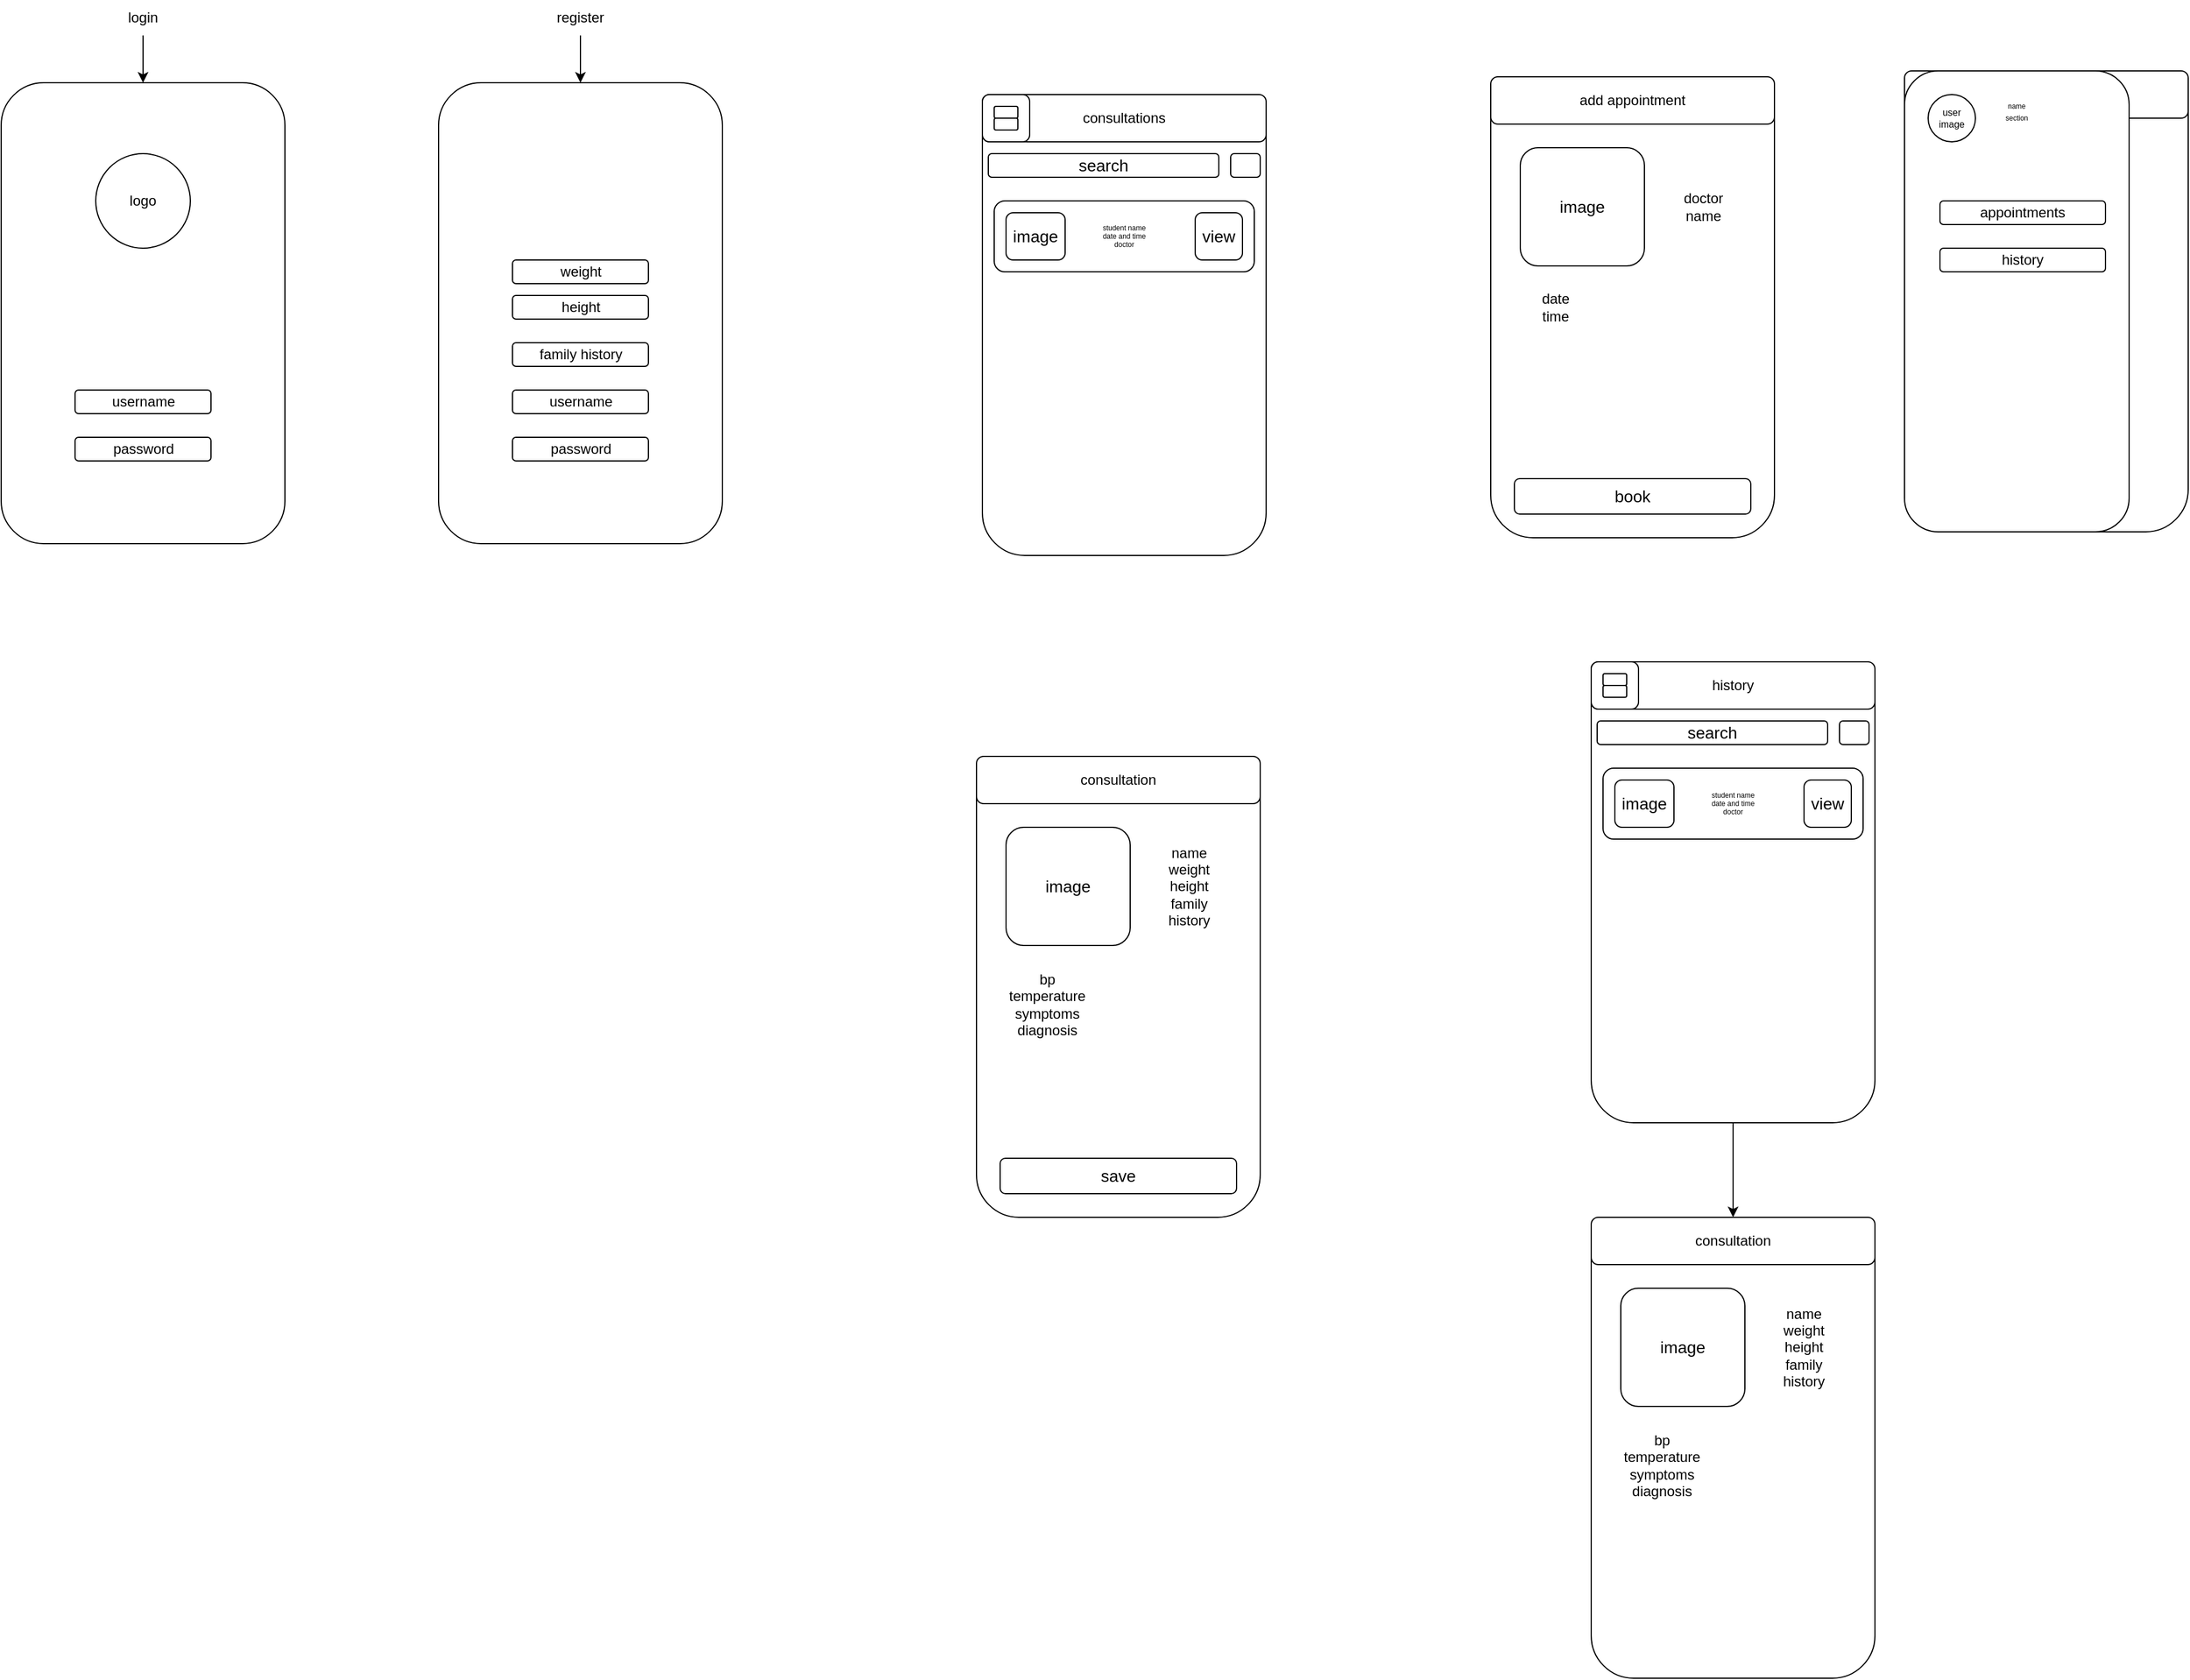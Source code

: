 <mxfile version="20.5.3" type="github">
  <diagram id="MdNPJtfJ6tt3xr-JiONw" name="Page-1">
    <mxGraphModel dx="2716" dy="539" grid="1" gridSize="10" guides="1" tooltips="1" connect="1" arrows="1" fold="1" page="1" pageScale="1" pageWidth="850" pageHeight="1100" math="0" shadow="0">
      <root>
        <mxCell id="0" />
        <mxCell id="1" parent="0" />
        <mxCell id="9QVJno16Qjs4szpw7Lwq-1" value="" style="rounded=1;whiteSpace=wrap;html=1;" vertex="1" parent="1">
          <mxGeometry x="-680" y="170" width="240" height="390" as="geometry" />
        </mxCell>
        <mxCell id="9QVJno16Qjs4szpw7Lwq-2" style="edgeStyle=orthogonalEdgeStyle;rounded=0;orthogonalLoop=1;jettySize=auto;html=1;" edge="1" parent="1" source="9QVJno16Qjs4szpw7Lwq-3" target="9QVJno16Qjs4szpw7Lwq-1">
          <mxGeometry relative="1" as="geometry" />
        </mxCell>
        <mxCell id="9QVJno16Qjs4szpw7Lwq-3" value="register" style="text;html=1;strokeColor=none;fillColor=none;align=center;verticalAlign=middle;whiteSpace=wrap;rounded=0;" vertex="1" parent="1">
          <mxGeometry x="-590" y="100" width="60" height="30" as="geometry" />
        </mxCell>
        <mxCell id="9QVJno16Qjs4szpw7Lwq-29" value="username" style="rounded=1;whiteSpace=wrap;html=1;" vertex="1" parent="1">
          <mxGeometry x="-617.5" y="430" width="115" height="20" as="geometry" />
        </mxCell>
        <mxCell id="9QVJno16Qjs4szpw7Lwq-30" value="password" style="rounded=1;whiteSpace=wrap;html=1;" vertex="1" parent="1">
          <mxGeometry x="-617.5" y="470" width="115" height="20" as="geometry" />
        </mxCell>
        <mxCell id="9QVJno16Qjs4szpw7Lwq-109" value="" style="rounded=1;whiteSpace=wrap;html=1;" vertex="1" parent="1">
          <mxGeometry x="-1050" y="170" width="240" height="390" as="geometry" />
        </mxCell>
        <mxCell id="9QVJno16Qjs4szpw7Lwq-110" style="edgeStyle=orthogonalEdgeStyle;rounded=0;orthogonalLoop=1;jettySize=auto;html=1;" edge="1" parent="1" source="9QVJno16Qjs4szpw7Lwq-111" target="9QVJno16Qjs4szpw7Lwq-109">
          <mxGeometry relative="1" as="geometry" />
        </mxCell>
        <mxCell id="9QVJno16Qjs4szpw7Lwq-111" value="login" style="text;html=1;strokeColor=none;fillColor=none;align=center;verticalAlign=middle;whiteSpace=wrap;rounded=0;" vertex="1" parent="1">
          <mxGeometry x="-960" y="100" width="60" height="30" as="geometry" />
        </mxCell>
        <mxCell id="9QVJno16Qjs4szpw7Lwq-112" value="username" style="rounded=1;whiteSpace=wrap;html=1;" vertex="1" parent="1">
          <mxGeometry x="-987.5" y="430" width="115" height="20" as="geometry" />
        </mxCell>
        <mxCell id="9QVJno16Qjs4szpw7Lwq-113" value="password" style="rounded=1;whiteSpace=wrap;html=1;" vertex="1" parent="1">
          <mxGeometry x="-987.5" y="470" width="115" height="20" as="geometry" />
        </mxCell>
        <mxCell id="9QVJno16Qjs4szpw7Lwq-114" value="logo" style="ellipse;whiteSpace=wrap;html=1;aspect=fixed;" vertex="1" parent="1">
          <mxGeometry x="-970" y="230" width="80" height="80" as="geometry" />
        </mxCell>
        <mxCell id="9QVJno16Qjs4szpw7Lwq-115" value="family history" style="rounded=1;whiteSpace=wrap;html=1;" vertex="1" parent="1">
          <mxGeometry x="-617.5" y="390" width="115" height="20" as="geometry" />
        </mxCell>
        <mxCell id="9QVJno16Qjs4szpw7Lwq-116" value="height" style="rounded=1;whiteSpace=wrap;html=1;" vertex="1" parent="1">
          <mxGeometry x="-617.5" y="350" width="115" height="20" as="geometry" />
        </mxCell>
        <mxCell id="9QVJno16Qjs4szpw7Lwq-117" value="weight" style="rounded=1;whiteSpace=wrap;html=1;" vertex="1" parent="1">
          <mxGeometry x="-617.5" y="320" width="115" height="20" as="geometry" />
        </mxCell>
        <mxCell id="9QVJno16Qjs4szpw7Lwq-118" value="" style="rounded=1;whiteSpace=wrap;html=1;" vertex="1" parent="1">
          <mxGeometry x="210" y="165" width="240" height="390" as="geometry" />
        </mxCell>
        <mxCell id="9QVJno16Qjs4szpw7Lwq-119" value="add appointment" style="rounded=1;whiteSpace=wrap;html=1;" vertex="1" parent="1">
          <mxGeometry x="210" y="165" width="240" height="40" as="geometry" />
        </mxCell>
        <mxCell id="9QVJno16Qjs4szpw7Lwq-120" value="image" style="rounded=1;whiteSpace=wrap;html=1;fontSize=14;" vertex="1" parent="1">
          <mxGeometry x="235" y="225" width="105" height="100" as="geometry" />
        </mxCell>
        <mxCell id="9QVJno16Qjs4szpw7Lwq-121" value="doctor name&lt;br&gt;" style="text;html=1;strokeColor=none;fillColor=none;align=center;verticalAlign=middle;whiteSpace=wrap;rounded=0;" vertex="1" parent="1">
          <mxGeometry x="360" y="245" width="60" height="60" as="geometry" />
        </mxCell>
        <mxCell id="9QVJno16Qjs4szpw7Lwq-122" value="date&lt;br&gt;time" style="text;html=1;strokeColor=none;fillColor=none;align=center;verticalAlign=middle;whiteSpace=wrap;rounded=0;" vertex="1" parent="1">
          <mxGeometry x="235" y="345" width="60" height="30" as="geometry" />
        </mxCell>
        <mxCell id="9QVJno16Qjs4szpw7Lwq-123" value="book" style="rounded=1;whiteSpace=wrap;html=1;fontSize=14;" vertex="1" parent="1">
          <mxGeometry x="230" y="505" width="200" height="30" as="geometry" />
        </mxCell>
        <mxCell id="9QVJno16Qjs4szpw7Lwq-125" value="" style="rounded=1;whiteSpace=wrap;html=1;" vertex="1" parent="1">
          <mxGeometry x="-220" y="180" width="240" height="390" as="geometry" />
        </mxCell>
        <mxCell id="9QVJno16Qjs4szpw7Lwq-126" value="student name&lt;br&gt;date and time&lt;br&gt;doctor" style="rounded=1;whiteSpace=wrap;html=1;fontSize=6;" vertex="1" parent="1">
          <mxGeometry x="-210" y="270" width="220" height="60" as="geometry" />
        </mxCell>
        <mxCell id="9QVJno16Qjs4szpw7Lwq-127" value="search" style="rounded=1;whiteSpace=wrap;html=1;fontSize=14;" vertex="1" parent="1">
          <mxGeometry x="-215" y="230" width="195" height="20" as="geometry" />
        </mxCell>
        <mxCell id="9QVJno16Qjs4szpw7Lwq-128" value="consultations" style="rounded=1;whiteSpace=wrap;html=1;" vertex="1" parent="1">
          <mxGeometry x="-220" y="180" width="240" height="40" as="geometry" />
        </mxCell>
        <mxCell id="9QVJno16Qjs4szpw7Lwq-129" value="" style="rounded=1;whiteSpace=wrap;html=1;fontSize=14;" vertex="1" parent="1">
          <mxGeometry x="-10" y="230" width="25" height="20" as="geometry" />
        </mxCell>
        <mxCell id="9QVJno16Qjs4szpw7Lwq-130" value="" style="rounded=1;whiteSpace=wrap;html=1;" vertex="1" parent="1">
          <mxGeometry x="-220" y="180" width="40" height="40" as="geometry" />
        </mxCell>
        <mxCell id="9QVJno16Qjs4szpw7Lwq-131" value="" style="rounded=1;whiteSpace=wrap;html=1;" vertex="1" parent="1">
          <mxGeometry x="-210" y="190" width="20" height="10" as="geometry" />
        </mxCell>
        <mxCell id="9QVJno16Qjs4szpw7Lwq-132" value="" style="rounded=1;whiteSpace=wrap;html=1;" vertex="1" parent="1">
          <mxGeometry x="-210" y="200" width="20" height="10" as="geometry" />
        </mxCell>
        <mxCell id="9QVJno16Qjs4szpw7Lwq-133" value="view" style="rounded=1;whiteSpace=wrap;html=1;fontSize=14;" vertex="1" parent="1">
          <mxGeometry x="-40" y="280" width="40" height="40" as="geometry" />
        </mxCell>
        <mxCell id="9QVJno16Qjs4szpw7Lwq-134" value="" style="rounded=1;whiteSpace=wrap;html=1;" vertex="1" parent="1">
          <mxGeometry x="-225" y="740" width="240" height="390" as="geometry" />
        </mxCell>
        <mxCell id="9QVJno16Qjs4szpw7Lwq-135" value="consultation" style="rounded=1;whiteSpace=wrap;html=1;" vertex="1" parent="1">
          <mxGeometry x="-225" y="740" width="240" height="40" as="geometry" />
        </mxCell>
        <mxCell id="9QVJno16Qjs4szpw7Lwq-136" value="image" style="rounded=1;whiteSpace=wrap;html=1;fontSize=14;" vertex="1" parent="1">
          <mxGeometry x="-200" y="800" width="105" height="100" as="geometry" />
        </mxCell>
        <mxCell id="9QVJno16Qjs4szpw7Lwq-137" value="name&lt;br&gt;weight&lt;br&gt;height&lt;br&gt;family history" style="text;html=1;strokeColor=none;fillColor=none;align=center;verticalAlign=middle;whiteSpace=wrap;rounded=0;" vertex="1" parent="1">
          <mxGeometry x="-75" y="820" width="60" height="60" as="geometry" />
        </mxCell>
        <mxCell id="9QVJno16Qjs4szpw7Lwq-138" value="bp&lt;br&gt;&lt;div&gt;temperature&lt;br&gt;symptoms&lt;br&gt;&lt;/div&gt;&lt;div&gt;diagnosis&lt;br&gt;&lt;/div&gt;" style="text;html=1;strokeColor=none;fillColor=none;align=center;verticalAlign=middle;whiteSpace=wrap;rounded=0;" vertex="1" parent="1">
          <mxGeometry x="-200" y="920" width="70" height="60" as="geometry" />
        </mxCell>
        <mxCell id="9QVJno16Qjs4szpw7Lwq-139" value="save" style="rounded=1;whiteSpace=wrap;html=1;fontSize=14;" vertex="1" parent="1">
          <mxGeometry x="-205" y="1080" width="200" height="30" as="geometry" />
        </mxCell>
        <mxCell id="9QVJno16Qjs4szpw7Lwq-140" value="image" style="rounded=1;whiteSpace=wrap;html=1;fontSize=14;" vertex="1" parent="1">
          <mxGeometry x="-200" y="280" width="50" height="40" as="geometry" />
        </mxCell>
        <mxCell id="9QVJno16Qjs4szpw7Lwq-167" style="edgeStyle=orthogonalEdgeStyle;rounded=0;orthogonalLoop=1;jettySize=auto;html=1;" edge="1" parent="1" source="9QVJno16Qjs4szpw7Lwq-141" target="9QVJno16Qjs4szpw7Lwq-161">
          <mxGeometry relative="1" as="geometry" />
        </mxCell>
        <mxCell id="9QVJno16Qjs4szpw7Lwq-141" value="" style="rounded=1;whiteSpace=wrap;html=1;" vertex="1" parent="1">
          <mxGeometry x="295" y="660" width="240" height="390" as="geometry" />
        </mxCell>
        <mxCell id="9QVJno16Qjs4szpw7Lwq-142" value="student name&lt;br&gt;date and time&lt;br&gt;doctor" style="rounded=1;whiteSpace=wrap;html=1;fontSize=6;" vertex="1" parent="1">
          <mxGeometry x="305" y="750" width="220" height="60" as="geometry" />
        </mxCell>
        <mxCell id="9QVJno16Qjs4szpw7Lwq-143" value="search" style="rounded=1;whiteSpace=wrap;html=1;fontSize=14;" vertex="1" parent="1">
          <mxGeometry x="300" y="710" width="195" height="20" as="geometry" />
        </mxCell>
        <mxCell id="9QVJno16Qjs4szpw7Lwq-144" value="history" style="rounded=1;whiteSpace=wrap;html=1;" vertex="1" parent="1">
          <mxGeometry x="295" y="660" width="240" height="40" as="geometry" />
        </mxCell>
        <mxCell id="9QVJno16Qjs4szpw7Lwq-145" value="" style="rounded=1;whiteSpace=wrap;html=1;fontSize=14;" vertex="1" parent="1">
          <mxGeometry x="505" y="710" width="25" height="20" as="geometry" />
        </mxCell>
        <mxCell id="9QVJno16Qjs4szpw7Lwq-146" value="" style="rounded=1;whiteSpace=wrap;html=1;" vertex="1" parent="1">
          <mxGeometry x="295" y="660" width="40" height="40" as="geometry" />
        </mxCell>
        <mxCell id="9QVJno16Qjs4szpw7Lwq-147" value="" style="rounded=1;whiteSpace=wrap;html=1;" vertex="1" parent="1">
          <mxGeometry x="305" y="670" width="20" height="10" as="geometry" />
        </mxCell>
        <mxCell id="9QVJno16Qjs4szpw7Lwq-148" value="" style="rounded=1;whiteSpace=wrap;html=1;" vertex="1" parent="1">
          <mxGeometry x="305" y="680" width="20" height="10" as="geometry" />
        </mxCell>
        <mxCell id="9QVJno16Qjs4szpw7Lwq-149" value="view" style="rounded=1;whiteSpace=wrap;html=1;fontSize=14;" vertex="1" parent="1">
          <mxGeometry x="475" y="760" width="40" height="40" as="geometry" />
        </mxCell>
        <mxCell id="9QVJno16Qjs4szpw7Lwq-150" value="image" style="rounded=1;whiteSpace=wrap;html=1;fontSize=14;" vertex="1" parent="1">
          <mxGeometry x="315" y="760" width="50" height="40" as="geometry" />
        </mxCell>
        <mxCell id="9QVJno16Qjs4szpw7Lwq-151" value="" style="rounded=1;whiteSpace=wrap;html=1;" vertex="1" parent="1">
          <mxGeometry x="560" y="160" width="240" height="390" as="geometry" />
        </mxCell>
        <mxCell id="9QVJno16Qjs4szpw7Lwq-152" value="title" style="rounded=1;whiteSpace=wrap;html=1;" vertex="1" parent="1">
          <mxGeometry x="560" y="160" width="240" height="40" as="geometry" />
        </mxCell>
        <mxCell id="9QVJno16Qjs4szpw7Lwq-153" value="" style="rounded=1;whiteSpace=wrap;html=1;fontSize=8;" vertex="1" parent="1">
          <mxGeometry x="560" y="160" width="190" height="390" as="geometry" />
        </mxCell>
        <mxCell id="9QVJno16Qjs4szpw7Lwq-154" value="appointments" style="rounded=1;whiteSpace=wrap;html=1;" vertex="1" parent="1">
          <mxGeometry x="590" y="270" width="140" height="20" as="geometry" />
        </mxCell>
        <mxCell id="9QVJno16Qjs4szpw7Lwq-155" value="user image" style="ellipse;whiteSpace=wrap;html=1;aspect=fixed;fontSize=8;" vertex="1" parent="1">
          <mxGeometry x="580" y="180" width="40" height="40" as="geometry" />
        </mxCell>
        <mxCell id="9QVJno16Qjs4szpw7Lwq-156" value="history" style="rounded=1;whiteSpace=wrap;html=1;" vertex="1" parent="1">
          <mxGeometry x="590" y="310" width="140" height="20" as="geometry" />
        </mxCell>
        <mxCell id="9QVJno16Qjs4szpw7Lwq-159" value="name" style="text;html=1;strokeColor=none;fillColor=none;align=center;verticalAlign=middle;whiteSpace=wrap;rounded=0;fontSize=6;" vertex="1" parent="1">
          <mxGeometry x="640" y="185" width="30" height="10" as="geometry" />
        </mxCell>
        <mxCell id="9QVJno16Qjs4szpw7Lwq-160" value="section" style="text;html=1;strokeColor=none;fillColor=none;align=center;verticalAlign=middle;whiteSpace=wrap;rounded=0;fontSize=6;" vertex="1" parent="1">
          <mxGeometry x="640" y="195" width="30" height="10" as="geometry" />
        </mxCell>
        <mxCell id="9QVJno16Qjs4szpw7Lwq-161" value="" style="rounded=1;whiteSpace=wrap;html=1;" vertex="1" parent="1">
          <mxGeometry x="295" y="1130" width="240" height="390" as="geometry" />
        </mxCell>
        <mxCell id="9QVJno16Qjs4szpw7Lwq-162" value="consultation" style="rounded=1;whiteSpace=wrap;html=1;" vertex="1" parent="1">
          <mxGeometry x="295" y="1130" width="240" height="40" as="geometry" />
        </mxCell>
        <mxCell id="9QVJno16Qjs4szpw7Lwq-163" value="image" style="rounded=1;whiteSpace=wrap;html=1;fontSize=14;" vertex="1" parent="1">
          <mxGeometry x="320" y="1190" width="105" height="100" as="geometry" />
        </mxCell>
        <mxCell id="9QVJno16Qjs4szpw7Lwq-164" value="name&lt;br&gt;weight&lt;br&gt;height&lt;br&gt;family history" style="text;html=1;strokeColor=none;fillColor=none;align=center;verticalAlign=middle;whiteSpace=wrap;rounded=0;" vertex="1" parent="1">
          <mxGeometry x="445" y="1210" width="60" height="60" as="geometry" />
        </mxCell>
        <mxCell id="9QVJno16Qjs4szpw7Lwq-165" value="bp&lt;br&gt;&lt;div&gt;temperature&lt;br&gt;symptoms&lt;br&gt;&lt;/div&gt;&lt;div&gt;diagnosis&lt;br&gt;&lt;/div&gt;" style="text;html=1;strokeColor=none;fillColor=none;align=center;verticalAlign=middle;whiteSpace=wrap;rounded=0;" vertex="1" parent="1">
          <mxGeometry x="320" y="1310" width="70" height="60" as="geometry" />
        </mxCell>
      </root>
    </mxGraphModel>
  </diagram>
</mxfile>
